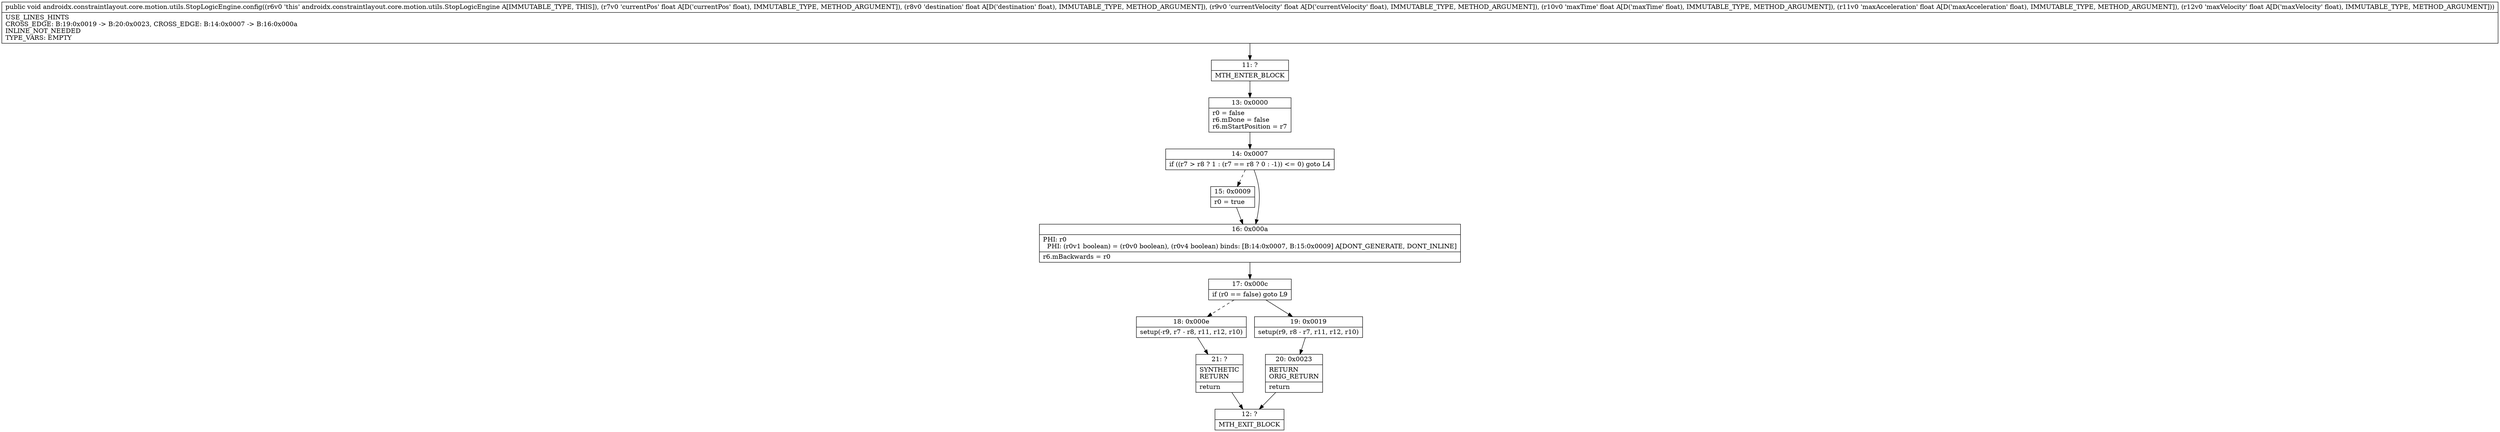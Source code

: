 digraph "CFG forandroidx.constraintlayout.core.motion.utils.StopLogicEngine.config(FFFFFF)V" {
Node_11 [shape=record,label="{11\:\ ?|MTH_ENTER_BLOCK\l}"];
Node_13 [shape=record,label="{13\:\ 0x0000|r0 = false\lr6.mDone = false\lr6.mStartPosition = r7\l}"];
Node_14 [shape=record,label="{14\:\ 0x0007|if ((r7 \> r8 ? 1 : (r7 == r8 ? 0 : \-1)) \<= 0) goto L4\l}"];
Node_15 [shape=record,label="{15\:\ 0x0009|r0 = true\l}"];
Node_16 [shape=record,label="{16\:\ 0x000a|PHI: r0 \l  PHI: (r0v1 boolean) = (r0v0 boolean), (r0v4 boolean) binds: [B:14:0x0007, B:15:0x0009] A[DONT_GENERATE, DONT_INLINE]\l|r6.mBackwards = r0\l}"];
Node_17 [shape=record,label="{17\:\ 0x000c|if (r0 == false) goto L9\l}"];
Node_18 [shape=record,label="{18\:\ 0x000e|setup(\-r9, r7 \- r8, r11, r12, r10)\l}"];
Node_21 [shape=record,label="{21\:\ ?|SYNTHETIC\lRETURN\l|return\l}"];
Node_12 [shape=record,label="{12\:\ ?|MTH_EXIT_BLOCK\l}"];
Node_19 [shape=record,label="{19\:\ 0x0019|setup(r9, r8 \- r7, r11, r12, r10)\l}"];
Node_20 [shape=record,label="{20\:\ 0x0023|RETURN\lORIG_RETURN\l|return\l}"];
MethodNode[shape=record,label="{public void androidx.constraintlayout.core.motion.utils.StopLogicEngine.config((r6v0 'this' androidx.constraintlayout.core.motion.utils.StopLogicEngine A[IMMUTABLE_TYPE, THIS]), (r7v0 'currentPos' float A[D('currentPos' float), IMMUTABLE_TYPE, METHOD_ARGUMENT]), (r8v0 'destination' float A[D('destination' float), IMMUTABLE_TYPE, METHOD_ARGUMENT]), (r9v0 'currentVelocity' float A[D('currentVelocity' float), IMMUTABLE_TYPE, METHOD_ARGUMENT]), (r10v0 'maxTime' float A[D('maxTime' float), IMMUTABLE_TYPE, METHOD_ARGUMENT]), (r11v0 'maxAcceleration' float A[D('maxAcceleration' float), IMMUTABLE_TYPE, METHOD_ARGUMENT]), (r12v0 'maxVelocity' float A[D('maxVelocity' float), IMMUTABLE_TYPE, METHOD_ARGUMENT]))  | USE_LINES_HINTS\lCROSS_EDGE: B:19:0x0019 \-\> B:20:0x0023, CROSS_EDGE: B:14:0x0007 \-\> B:16:0x000a\lINLINE_NOT_NEEDED\lTYPE_VARS: EMPTY\l}"];
MethodNode -> Node_11;Node_11 -> Node_13;
Node_13 -> Node_14;
Node_14 -> Node_15[style=dashed];
Node_14 -> Node_16;
Node_15 -> Node_16;
Node_16 -> Node_17;
Node_17 -> Node_18[style=dashed];
Node_17 -> Node_19;
Node_18 -> Node_21;
Node_21 -> Node_12;
Node_19 -> Node_20;
Node_20 -> Node_12;
}

